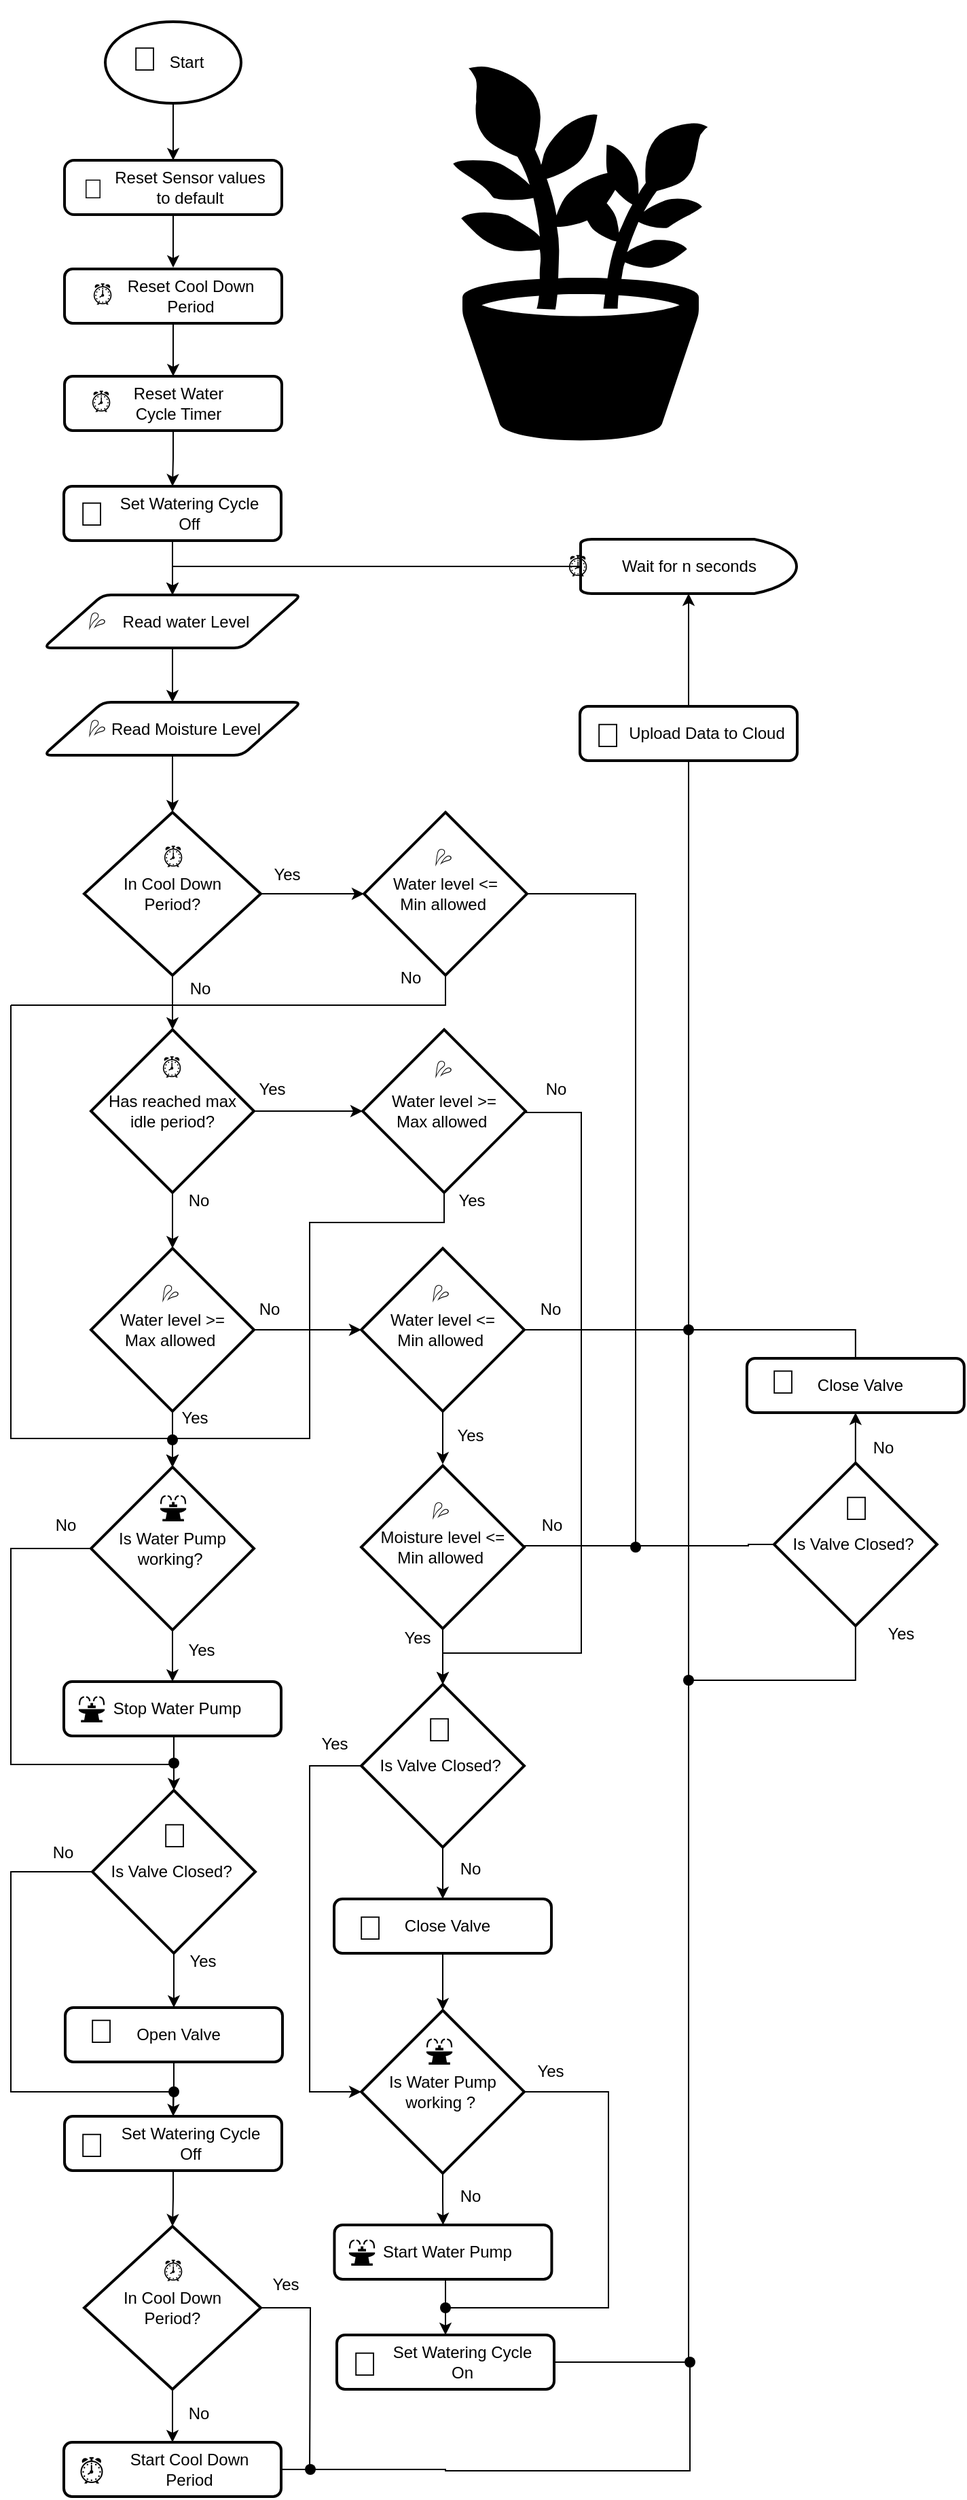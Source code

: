 <mxfile version="20.2.7" type="device"><diagram id="oOzClICtPOItyMu-ZOuh" name="Page-1"><mxGraphModel dx="869" dy="511" grid="1" gridSize="10" guides="1" tooltips="1" connect="1" arrows="1" fold="1" page="1" pageScale="1" pageWidth="850" pageHeight="1100" math="0" shadow="0"><root><mxCell id="0"/><mxCell id="1" parent="0"/><mxCell id="8i2iWLivg4uG6TmBMHrs-108" value="Reset Water &lt;br&gt;Cycle Timer" style="rounded=1;whiteSpace=wrap;html=1;absoluteArcSize=1;arcSize=12;strokeWidth=2;fontFamily=Helvetica;fontSize=12;fontColor=none;fillColor=default;spacingLeft=7;" vertex="1" parent="1"><mxGeometry x="79.5" y="277" width="160" height="40" as="geometry"/></mxCell><mxCell id="8i2iWLivg4uG6TmBMHrs-11" value="" style="edgeStyle=orthogonalEdgeStyle;rounded=0;orthogonalLoop=1;jettySize=auto;html=1;" edge="1" parent="1" source="8i2iWLivg4uG6TmBMHrs-9" target="8i2iWLivg4uG6TmBMHrs-10"><mxGeometry relative="1" as="geometry"/></mxCell><mxCell id="8i2iWLivg4uG6TmBMHrs-9" value="Start" style="strokeWidth=2;html=1;shape=mxgraph.flowchart.start_1;whiteSpace=wrap;spacingLeft=19;" vertex="1" parent="1"><mxGeometry x="109.5" y="16" width="100" height="60" as="geometry"/></mxCell><mxCell id="8i2iWLivg4uG6TmBMHrs-10" value="Reset Sensor values &lt;br&gt;to default" style="rounded=1;whiteSpace=wrap;html=1;absoluteArcSize=1;arcSize=14;strokeWidth=2;spacingLeft=24;" vertex="1" parent="1"><mxGeometry x="79.5" y="118" width="160" height="40" as="geometry"/></mxCell><mxCell id="8i2iWLivg4uG6TmBMHrs-16" value="&lt;font style=&quot;font-size: 20px;&quot;&gt;🧹&lt;/font&gt;" style="text;html=1;align=center;verticalAlign=middle;resizable=0;points=[];autosize=1;strokeColor=none;fillColor=none;fontSize=12;fontFamily=Helvetica;fontColor=default;" vertex="1" parent="1"><mxGeometry x="74.5" y="118" width="50" height="40" as="geometry"/></mxCell><mxCell id="8i2iWLivg4uG6TmBMHrs-19" value="" style="group" vertex="1" connectable="0" parent="1"><mxGeometry x="64" y="517" width="190" height="39" as="geometry"/></mxCell><mxCell id="8i2iWLivg4uG6TmBMHrs-13" value="Read Moisture Level" style="shape=parallelogram;html=1;strokeWidth=2;perimeter=parallelogramPerimeter;whiteSpace=wrap;rounded=1;arcSize=12;size=0.23;spacingLeft=20;" vertex="1" parent="8i2iWLivg4uG6TmBMHrs-19"><mxGeometry width="190" height="39" as="geometry"/></mxCell><mxCell id="8i2iWLivg4uG6TmBMHrs-17" value="&lt;span style=&quot;font-size: 20px;&quot;&gt;💦&lt;/span&gt;" style="text;html=1;align=center;verticalAlign=middle;resizable=0;points=[];autosize=1;strokeColor=none;fillColor=none;fontSize=20;fontFamily=Helvetica;fontColor=default;" vertex="1" parent="8i2iWLivg4uG6TmBMHrs-19"><mxGeometry x="14" y="-0.643" width="50" height="40" as="geometry"/></mxCell><mxCell id="8i2iWLivg4uG6TmBMHrs-20" value="" style="group" vertex="1" connectable="0" parent="1"><mxGeometry x="99" y="918" width="120" height="120" as="geometry"/></mxCell><mxCell id="8i2iWLivg4uG6TmBMHrs-12" value="Water level &amp;gt;= &lt;br&gt;Max allowed&amp;nbsp;" style="strokeWidth=2;html=1;shape=mxgraph.flowchart.decision;whiteSpace=wrap;" vertex="1" parent="8i2iWLivg4uG6TmBMHrs-20"><mxGeometry y="1" width="120.0" height="120" as="geometry"/></mxCell><mxCell id="8i2iWLivg4uG6TmBMHrs-18" value="&lt;span style=&quot;font-size: 20px;&quot;&gt;💦&lt;/span&gt;" style="text;html=1;align=center;verticalAlign=middle;resizable=0;points=[];autosize=1;strokeColor=none;fillColor=none;fontSize=20;fontFamily=Helvetica;fontColor=default;" vertex="1" parent="8i2iWLivg4uG6TmBMHrs-20"><mxGeometry x="32.778" y="14.231" width="50" height="40" as="geometry"/></mxCell><mxCell id="8i2iWLivg4uG6TmBMHrs-23" value="&lt;font style=&quot;font-size: 300px;&quot;&gt;🪴&lt;/font&gt;" style="text;html=1;align=center;verticalAlign=middle;resizable=0;points=[];autosize=1;strokeColor=none;fillColor=none;fontSize=100;fontFamily=Helvetica;fontColor=default;" vertex="1" parent="1"><mxGeometry x="239" width="440" height="370" as="geometry"/></mxCell><mxCell id="8i2iWLivg4uG6TmBMHrs-24" value="&lt;font style=&quot;font-size: 25px;&quot;&gt;🏡&lt;/font&gt;" style="text;html=1;align=center;verticalAlign=middle;resizable=0;points=[];autosize=1;strokeColor=none;fillColor=none;fontSize=20;fontFamily=Helvetica;fontColor=default;spacingLeft=0;" vertex="1" parent="1"><mxGeometry x="107.5" y="22" width="60" height="40" as="geometry"/></mxCell><mxCell id="8i2iWLivg4uG6TmBMHrs-25" value="" style="group;fontColor=none;noLabel=1;" vertex="1" connectable="0" parent="1"><mxGeometry x="100" y="1316" width="140" height="120" as="geometry"/></mxCell><mxCell id="8i2iWLivg4uG6TmBMHrs-26" value="Is Valve Closed?&amp;nbsp;" style="strokeWidth=2;html=1;shape=mxgraph.flowchart.decision;whiteSpace=wrap;" vertex="1" parent="8i2iWLivg4uG6TmBMHrs-25"><mxGeometry y="2" width="120.0" height="120" as="geometry"/></mxCell><mxCell id="8i2iWLivg4uG6TmBMHrs-27" value="&lt;font style=&quot;font-size: 25px;&quot;&gt;🚰&lt;/font&gt;" style="text;html=1;align=center;verticalAlign=middle;resizable=0;points=[];autosize=1;strokeColor=none;fillColor=none;fontSize=20;fontFamily=Helvetica;fontColor=default;" vertex="1" parent="8i2iWLivg4uG6TmBMHrs-25"><mxGeometry x="29.998" y="14.231" width="60" height="40" as="geometry"/></mxCell><mxCell id="8i2iWLivg4uG6TmBMHrs-51" value="&lt;font style=&quot;font-size: 12px;&quot;&gt;No&lt;br&gt;&lt;/font&gt;" style="text;html=1;align=center;verticalAlign=middle;resizable=0;points=[];autosize=1;strokeColor=none;fillColor=none;fontSize=12;fontFamily=Helvetica;fontColor=none;" vertex="1" parent="8i2iWLivg4uG6TmBMHrs-25"><mxGeometry x="-42" y="33" width="40" height="30" as="geometry"/></mxCell><mxCell id="8i2iWLivg4uG6TmBMHrs-29" value="" style="edgeStyle=orthogonalEdgeStyle;rounded=0;orthogonalLoop=1;jettySize=auto;html=1;fontFamily=Helvetica;fontSize=25;fontColor=none;entryX=0.5;entryY=0;entryDx=0;entryDy=0;entryPerimeter=0;" edge="1" parent="1" source="8i2iWLivg4uG6TmBMHrs-12" target="8i2iWLivg4uG6TmBMHrs-36"><mxGeometry relative="1" as="geometry"><mxPoint x="200" y="1079" as="targetPoint"/></mxGeometry></mxCell><mxCell id="8i2iWLivg4uG6TmBMHrs-33" value="" style="edgeStyle=orthogonalEdgeStyle;rounded=0;orthogonalLoop=1;jettySize=auto;html=1;fontFamily=Helvetica;fontSize=12;fontColor=none;entryX=0.5;entryY=0;entryDx=0;entryDy=0;" edge="1" parent="1" source="8i2iWLivg4uG6TmBMHrs-26" target="8i2iWLivg4uG6TmBMHrs-30"><mxGeometry relative="1" as="geometry"/></mxCell><mxCell id="8i2iWLivg4uG6TmBMHrs-34" value="" style="group" vertex="1" connectable="0" parent="1"><mxGeometry x="80" y="1478" width="160" height="45.001" as="geometry"/></mxCell><mxCell id="8i2iWLivg4uG6TmBMHrs-30" value="Open Valve" style="rounded=1;whiteSpace=wrap;html=1;absoluteArcSize=1;arcSize=12;strokeWidth=2;fontFamily=Helvetica;fontSize=12;fontColor=none;fillColor=default;spacingLeft=7;" vertex="1" parent="8i2iWLivg4uG6TmBMHrs-34"><mxGeometry width="160" height="40" as="geometry"/></mxCell><mxCell id="8i2iWLivg4uG6TmBMHrs-32" value="&lt;sup style=&quot;font-size: 25px;&quot;&gt;🚰&lt;/sup&gt;" style="text;html=1;align=center;verticalAlign=middle;resizable=0;points=[];autosize=1;strokeColor=none;fillColor=none;fontSize=20;fontFamily=Helvetica;fontColor=default;" vertex="1" parent="8i2iWLivg4uG6TmBMHrs-34"><mxGeometry x="-4.222" y="-4.999" width="60" height="50" as="geometry"/></mxCell><mxCell id="8i2iWLivg4uG6TmBMHrs-35" value="" style="group;fontColor=none;noLabel=1;" vertex="1" connectable="0" parent="1"><mxGeometry x="99" y="1078" width="120" height="120" as="geometry"/></mxCell><mxCell id="8i2iWLivg4uG6TmBMHrs-36" value="Is Water Pump working?&amp;nbsp;" style="strokeWidth=2;html=1;shape=mxgraph.flowchart.decision;whiteSpace=wrap;" vertex="1" parent="8i2iWLivg4uG6TmBMHrs-35"><mxGeometry y="2" width="120.0" height="120" as="geometry"/></mxCell><mxCell id="8i2iWLivg4uG6TmBMHrs-37" value="⛲" style="text;html=1;align=center;verticalAlign=middle;resizable=0;points=[];autosize=1;strokeColor=none;fillColor=none;fontSize=25;fontFamily=Helvetica;fontColor=default;" vertex="1" parent="8i2iWLivg4uG6TmBMHrs-35"><mxGeometry x="29.778" y="12.231" width="60" height="40" as="geometry"/></mxCell><mxCell id="8i2iWLivg4uG6TmBMHrs-38" value="" style="edgeStyle=orthogonalEdgeStyle;rounded=0;orthogonalLoop=1;jettySize=auto;html=1;fontFamily=Helvetica;fontSize=25;fontColor=none;exitX=0.5;exitY=1;exitDx=0;exitDy=0;entryX=0.5;entryY=0;entryDx=0;entryDy=0;entryPerimeter=0;" edge="1" parent="1" target="8i2iWLivg4uG6TmBMHrs-26" source="8i2iWLivg4uG6TmBMHrs-41"><mxGeometry relative="1" as="geometry"><mxPoint x="118.0" y="1305.0" as="sourcePoint"/><mxPoint x="118" y="1336" as="targetPoint"/><Array as="points"><mxPoint x="160" y="1278"/></Array></mxGeometry></mxCell><mxCell id="8i2iWLivg4uG6TmBMHrs-39" value="" style="edgeStyle=orthogonalEdgeStyle;rounded=0;orthogonalLoop=1;jettySize=auto;html=1;fontFamily=Helvetica;fontSize=12;fontColor=none;entryX=0.5;entryY=0;entryDx=0;entryDy=0;" edge="1" parent="1" source="8i2iWLivg4uG6TmBMHrs-36" target="8i2iWLivg4uG6TmBMHrs-41"><mxGeometry relative="1" as="geometry"/></mxCell><mxCell id="8i2iWLivg4uG6TmBMHrs-40" value="" style="group" vertex="1" connectable="0" parent="1"><mxGeometry x="79" y="1238" width="160" height="40.001" as="geometry"/></mxCell><mxCell id="8i2iWLivg4uG6TmBMHrs-41" value="Stop Water Pump" style="rounded=1;whiteSpace=wrap;html=1;absoluteArcSize=1;arcSize=12;strokeWidth=2;fontFamily=Helvetica;fontSize=12;fontColor=none;fillColor=default;spacingLeft=7;" vertex="1" parent="8i2iWLivg4uG6TmBMHrs-40"><mxGeometry width="160" height="40" as="geometry"/></mxCell><mxCell id="8i2iWLivg4uG6TmBMHrs-42" value="&lt;font style=&quot;font-size: 25px;&quot;&gt;⛲&lt;/font&gt;" style="text;html=1;align=center;verticalAlign=middle;resizable=0;points=[];autosize=1;strokeColor=none;fillColor=none;fontSize=20;fontFamily=Helvetica;fontColor=default;" vertex="1" parent="8i2iWLivg4uG6TmBMHrs-40"><mxGeometry x="-10.222" y="0.001" width="60" height="40" as="geometry"/></mxCell><mxCell id="8i2iWLivg4uG6TmBMHrs-45" value="&lt;font style=&quot;font-size: 12px;&quot;&gt;Yes&lt;/font&gt;" style="text;html=1;align=center;verticalAlign=middle;resizable=0;points=[];autosize=1;strokeColor=none;fillColor=none;fontSize=12;fontFamily=Helvetica;fontColor=none;" vertex="1" parent="1"><mxGeometry x="155" y="1029" width="40" height="30" as="geometry"/></mxCell><mxCell id="8i2iWLivg4uG6TmBMHrs-47" value="" style="edgeStyle=orthogonalEdgeStyle;rounded=0;orthogonalLoop=1;jettySize=auto;html=1;fontFamily=Helvetica;fontSize=12;fontColor=none;entryX=0;entryY=0.5;entryDx=0;entryDy=0;entryPerimeter=0;exitX=1;exitY=0.5;exitDx=0;exitDy=0;exitPerimeter=0;" edge="1" parent="1" source="8i2iWLivg4uG6TmBMHrs-12" target="8i2iWLivg4uG6TmBMHrs-54"><mxGeometry relative="1" as="geometry"><mxPoint x="230" y="999" as="sourcePoint"/><mxPoint x="290" y="1049" as="targetPoint"/><Array as="points"><mxPoint x="250" y="979"/><mxPoint x="250" y="979"/></Array></mxGeometry></mxCell><mxCell id="8i2iWLivg4uG6TmBMHrs-50" value="&lt;font style=&quot;font-size: 12px;&quot;&gt;Yes&lt;/font&gt;" style="text;html=1;align=center;verticalAlign=middle;resizable=0;points=[];autosize=1;strokeColor=none;fillColor=none;fontSize=12;fontFamily=Helvetica;fontColor=none;" vertex="1" parent="1"><mxGeometry x="161" y="1429" width="40" height="30" as="geometry"/></mxCell><mxCell id="8i2iWLivg4uG6TmBMHrs-52" value="&lt;font style=&quot;font-size: 12px;&quot;&gt;Yes&lt;/font&gt;" style="text;html=1;align=center;verticalAlign=middle;resizable=0;points=[];autosize=1;strokeColor=none;fillColor=none;fontSize=12;fontFamily=Helvetica;fontColor=none;" vertex="1" parent="1"><mxGeometry x="160" y="1200" width="40" height="30" as="geometry"/></mxCell><mxCell id="8i2iWLivg4uG6TmBMHrs-53" value="" style="group" vertex="1" connectable="0" parent="1"><mxGeometry x="298" y="918" width="120" height="120" as="geometry"/></mxCell><mxCell id="8i2iWLivg4uG6TmBMHrs-54" value="Water level &amp;lt;= &lt;br&gt;Min allowed&amp;nbsp;" style="strokeWidth=2;html=1;shape=mxgraph.flowchart.decision;whiteSpace=wrap;" vertex="1" parent="8i2iWLivg4uG6TmBMHrs-53"><mxGeometry y="1" width="120.0" height="120" as="geometry"/></mxCell><mxCell id="8i2iWLivg4uG6TmBMHrs-55" value="&lt;span style=&quot;font-size: 20px;&quot;&gt;💦&lt;/span&gt;" style="text;html=1;align=center;verticalAlign=middle;resizable=0;points=[];autosize=1;strokeColor=none;fillColor=none;fontSize=20;fontFamily=Helvetica;fontColor=default;" vertex="1" parent="8i2iWLivg4uG6TmBMHrs-53"><mxGeometry x="32.778" y="14.231" width="50" height="40" as="geometry"/></mxCell><mxCell id="8i2iWLivg4uG6TmBMHrs-56" value="" style="group" vertex="1" connectable="0" parent="1"><mxGeometry x="298" y="1078" width="120" height="120" as="geometry"/></mxCell><mxCell id="8i2iWLivg4uG6TmBMHrs-57" value="Moisture level &amp;lt;= &lt;br&gt;Min allowed&amp;nbsp;" style="strokeWidth=2;html=1;shape=mxgraph.flowchart.decision;whiteSpace=wrap;" vertex="1" parent="8i2iWLivg4uG6TmBMHrs-56"><mxGeometry y="1" width="120.0" height="120" as="geometry"/></mxCell><mxCell id="8i2iWLivg4uG6TmBMHrs-58" value="&lt;span style=&quot;font-size: 20px;&quot;&gt;💦&lt;/span&gt;" style="text;html=1;align=center;verticalAlign=middle;resizable=0;points=[];autosize=1;strokeColor=none;fillColor=none;fontSize=20;fontFamily=Helvetica;fontColor=default;" vertex="1" parent="8i2iWLivg4uG6TmBMHrs-56"><mxGeometry x="32.778" y="14.231" width="50" height="40" as="geometry"/></mxCell><mxCell id="8i2iWLivg4uG6TmBMHrs-59" value="" style="edgeStyle=orthogonalEdgeStyle;rounded=0;orthogonalLoop=1;jettySize=auto;html=1;fontFamily=Helvetica;fontSize=12;fontColor=none;" edge="1" parent="1" source="8i2iWLivg4uG6TmBMHrs-54"><mxGeometry relative="1" as="geometry"><mxPoint x="358" y="1078" as="targetPoint"/></mxGeometry></mxCell><mxCell id="8i2iWLivg4uG6TmBMHrs-60" value="" style="group;fontColor=none;noLabel=1;" vertex="1" connectable="0" parent="1"><mxGeometry x="298" y="1238" width="120" height="120" as="geometry"/></mxCell><mxCell id="8i2iWLivg4uG6TmBMHrs-61" value="Is Valve Closed?&amp;nbsp;" style="strokeWidth=2;html=1;shape=mxgraph.flowchart.decision;whiteSpace=wrap;" vertex="1" parent="8i2iWLivg4uG6TmBMHrs-60"><mxGeometry y="2" width="120.0" height="120" as="geometry"/></mxCell><mxCell id="8i2iWLivg4uG6TmBMHrs-62" value="🚰" style="text;html=1;align=center;verticalAlign=middle;resizable=0;points=[];autosize=1;strokeColor=none;fillColor=none;fontSize=25;fontFamily=Helvetica;fontColor=default;" vertex="1" parent="8i2iWLivg4uG6TmBMHrs-60"><mxGeometry x="26.778" y="14.231" width="60" height="40" as="geometry"/></mxCell><mxCell id="8i2iWLivg4uG6TmBMHrs-63" value="" style="edgeStyle=orthogonalEdgeStyle;rounded=0;orthogonalLoop=1;jettySize=auto;html=1;fontFamily=Helvetica;fontSize=12;fontColor=none;entryX=0.5;entryY=0;entryDx=0;entryDy=0;" edge="1" parent="1" source="8i2iWLivg4uG6TmBMHrs-61" target="8i2iWLivg4uG6TmBMHrs-65"><mxGeometry relative="1" as="geometry"/></mxCell><mxCell id="8i2iWLivg4uG6TmBMHrs-64" value="" style="group" vertex="1" connectable="0" parent="1"><mxGeometry x="278" y="1398" width="160" height="40.001" as="geometry"/></mxCell><mxCell id="8i2iWLivg4uG6TmBMHrs-65" value="Close Valve" style="rounded=1;whiteSpace=wrap;html=1;absoluteArcSize=1;arcSize=12;strokeWidth=2;fontFamily=Helvetica;fontSize=12;fontColor=none;fillColor=default;spacingLeft=7;" vertex="1" parent="8i2iWLivg4uG6TmBMHrs-64"><mxGeometry width="160" height="40" as="geometry"/></mxCell><mxCell id="8i2iWLivg4uG6TmBMHrs-66" value="&lt;font style=&quot;font-size: 25px;&quot;&gt;🚰&lt;/font&gt;" style="text;html=1;align=center;verticalAlign=middle;resizable=0;points=[];autosize=1;strokeColor=none;fillColor=none;fontSize=20;fontFamily=Helvetica;fontColor=default;" vertex="1" parent="8i2iWLivg4uG6TmBMHrs-64"><mxGeometry x="-4.222" y="0.001" width="60" height="40" as="geometry"/></mxCell><mxCell id="8i2iWLivg4uG6TmBMHrs-67" value="" style="group;fontColor=none;noLabel=1;" vertex="1" connectable="0" parent="1"><mxGeometry x="298" y="1478" width="120" height="120" as="geometry"/></mxCell><mxCell id="8i2iWLivg4uG6TmBMHrs-68" value="Is Water Pump working ?&amp;nbsp;" style="strokeWidth=2;html=1;shape=mxgraph.flowchart.decision;whiteSpace=wrap;" vertex="1" parent="8i2iWLivg4uG6TmBMHrs-67"><mxGeometry y="2" width="120.0" height="120" as="geometry"/></mxCell><mxCell id="8i2iWLivg4uG6TmBMHrs-69" value="⛲" style="text;html=1;align=center;verticalAlign=middle;resizable=0;points=[];autosize=1;strokeColor=none;fillColor=none;fontSize=25;fontFamily=Helvetica;fontColor=default;" vertex="1" parent="8i2iWLivg4uG6TmBMHrs-67"><mxGeometry x="26.778" y="12.231" width="60" height="40" as="geometry"/></mxCell><mxCell id="8i2iWLivg4uG6TmBMHrs-70" value="" style="edgeStyle=orthogonalEdgeStyle;rounded=0;orthogonalLoop=1;jettySize=auto;html=1;fontFamily=Helvetica;fontSize=25;fontColor=none;entryX=0.5;entryY=0;entryDx=0;entryDy=0;entryPerimeter=0;exitX=0.5;exitY=1;exitDx=0;exitDy=0;" edge="1" parent="1" source="8i2iWLivg4uG6TmBMHrs-65" target="8i2iWLivg4uG6TmBMHrs-68"><mxGeometry relative="1" as="geometry"><mxPoint x="388" y="1535" as="sourcePoint"/><mxPoint x="398" y="1554" as="targetPoint"/></mxGeometry></mxCell><mxCell id="8i2iWLivg4uG6TmBMHrs-71" value="" style="edgeStyle=orthogonalEdgeStyle;rounded=0;orthogonalLoop=1;jettySize=auto;html=1;fontFamily=Helvetica;fontSize=12;fontColor=none;entryX=0.5;entryY=0;entryDx=0;entryDy=0;" edge="1" parent="1" source="8i2iWLivg4uG6TmBMHrs-68" target="8i2iWLivg4uG6TmBMHrs-73"><mxGeometry relative="1" as="geometry"/></mxCell><mxCell id="8i2iWLivg4uG6TmBMHrs-72" value="" style="group" vertex="1" connectable="0" parent="1"><mxGeometry x="278.22" y="1638" width="160" height="40.001" as="geometry"/></mxCell><mxCell id="8i2iWLivg4uG6TmBMHrs-73" value="Start Water Pump" style="rounded=1;whiteSpace=wrap;html=1;absoluteArcSize=1;arcSize=12;strokeWidth=2;fontFamily=Helvetica;fontSize=12;fontColor=none;fillColor=default;spacingLeft=7;" vertex="1" parent="8i2iWLivg4uG6TmBMHrs-72"><mxGeometry width="160" height="40" as="geometry"/></mxCell><mxCell id="8i2iWLivg4uG6TmBMHrs-74" value="&lt;font style=&quot;font-size: 25px;&quot;&gt;⛲&lt;/font&gt;" style="text;html=1;align=center;verticalAlign=middle;resizable=0;points=[];autosize=1;strokeColor=none;fillColor=none;fontSize=20;fontFamily=Helvetica;fontColor=default;" vertex="1" parent="8i2iWLivg4uG6TmBMHrs-72"><mxGeometry x="-10.222" y="0.001" width="60" height="40" as="geometry"/></mxCell><mxCell id="8i2iWLivg4uG6TmBMHrs-75" value="&lt;font style=&quot;font-size: 12px;&quot;&gt;Yes&lt;/font&gt;" style="text;html=1;align=center;verticalAlign=middle;resizable=0;points=[];autosize=1;strokeColor=none;fillColor=none;fontSize=12;fontFamily=Helvetica;fontColor=none;" vertex="1" parent="1"><mxGeometry x="319" y="1191" width="40" height="30" as="geometry"/></mxCell><mxCell id="8i2iWLivg4uG6TmBMHrs-76" value="" style="edgeStyle=orthogonalEdgeStyle;rounded=0;orthogonalLoop=1;jettySize=auto;html=1;fontFamily=Helvetica;fontSize=12;fontColor=none;entryX=0;entryY=0.5;entryDx=0;entryDy=0;entryPerimeter=0;" edge="1" parent="1" source="8i2iWLivg4uG6TmBMHrs-61" target="8i2iWLivg4uG6TmBMHrs-68"><mxGeometry relative="1" as="geometry"><mxPoint x="478" y="1588" as="targetPoint"/><Array as="points"><mxPoint x="260" y="1300"/><mxPoint x="260" y="1540"/></Array></mxGeometry></mxCell><mxCell id="8i2iWLivg4uG6TmBMHrs-77" value="&lt;font style=&quot;font-size: 12px;&quot;&gt;No&lt;/font&gt;" style="text;html=1;align=center;verticalAlign=middle;resizable=0;points=[];autosize=1;strokeColor=none;fillColor=none;fontSize=12;fontFamily=Helvetica;fontColor=none;" vertex="1" parent="1"><mxGeometry x="60" y="1108" width="40" height="30" as="geometry"/></mxCell><mxCell id="8i2iWLivg4uG6TmBMHrs-78" value="&lt;font style=&quot;font-size: 12px;&quot;&gt;No&lt;br&gt;&lt;/font&gt;" style="text;html=1;align=center;verticalAlign=middle;resizable=0;points=[];autosize=1;strokeColor=none;fillColor=none;fontSize=12;fontFamily=Helvetica;fontColor=none;" vertex="1" parent="1"><mxGeometry x="358" y="1361" width="40" height="30" as="geometry"/></mxCell><mxCell id="8i2iWLivg4uG6TmBMHrs-79" value="&lt;font style=&quot;font-size: 12px;&quot;&gt;No&lt;/font&gt;" style="text;html=1;align=center;verticalAlign=middle;resizable=0;points=[];autosize=1;strokeColor=none;fillColor=none;fontSize=12;fontFamily=Helvetica;fontColor=none;" vertex="1" parent="1"><mxGeometry x="358" y="1602" width="40" height="30" as="geometry"/></mxCell><mxCell id="8i2iWLivg4uG6TmBMHrs-80" value="" style="edgeStyle=orthogonalEdgeStyle;rounded=0;orthogonalLoop=1;jettySize=auto;html=1;fontFamily=Helvetica;fontSize=12;fontColor=none;entryX=0.5;entryY=0;entryDx=0;entryDy=0;entryPerimeter=0;" edge="1" parent="1" source="8i2iWLivg4uG6TmBMHrs-57" target="8i2iWLivg4uG6TmBMHrs-61"><mxGeometry relative="1" as="geometry"/></mxCell><mxCell id="8i2iWLivg4uG6TmBMHrs-81" value="&lt;font style=&quot;font-size: 12px;&quot;&gt;Yes&lt;/font&gt;" style="text;html=1;align=center;verticalAlign=middle;resizable=0;points=[];autosize=1;strokeColor=none;fillColor=none;fontSize=12;fontFamily=Helvetica;fontColor=none;" vertex="1" parent="1"><mxGeometry x="358" y="1042" width="40" height="30" as="geometry"/></mxCell><mxCell id="8i2iWLivg4uG6TmBMHrs-92" value="&lt;font style=&quot;font-size: 12px;&quot;&gt;No&lt;br&gt;&lt;/font&gt;" style="text;html=1;align=center;verticalAlign=middle;resizable=0;points=[];autosize=1;strokeColor=none;fillColor=none;fontSize=12;fontFamily=Helvetica;fontColor=none;" vertex="1" parent="1"><mxGeometry x="209.5" y="949" width="40" height="30" as="geometry"/></mxCell><mxCell id="8i2iWLivg4uG6TmBMHrs-94" value="" style="edgeStyle=orthogonalEdgeStyle;rounded=0;orthogonalLoop=1;jettySize=auto;html=1;fontFamily=Helvetica;fontSize=12;fontColor=none;entryX=0;entryY=0.5;entryDx=0;entryDy=0;entryPerimeter=0;endArrow=none;endFill=0;" edge="1" parent="1" source="8i2iWLivg4uG6TmBMHrs-57" target="8i2iWLivg4uG6TmBMHrs-237"><mxGeometry relative="1" as="geometry"><mxPoint x="580" y="1201.429" as="targetPoint"/><Array as="points"><mxPoint x="583" y="1138"/></Array></mxGeometry></mxCell><mxCell id="8i2iWLivg4uG6TmBMHrs-95" value="&lt;font style=&quot;font-size: 12px;&quot;&gt;No&lt;br&gt;&lt;/font&gt;" style="text;html=1;align=center;verticalAlign=middle;resizable=0;points=[];autosize=1;strokeColor=none;fillColor=none;fontSize=12;fontFamily=Helvetica;fontColor=none;" vertex="1" parent="1"><mxGeometry x="418" y="1108" width="40" height="30" as="geometry"/></mxCell><mxCell id="8i2iWLivg4uG6TmBMHrs-97" value="" style="edgeStyle=orthogonalEdgeStyle;rounded=0;orthogonalLoop=1;jettySize=auto;html=1;fontFamily=Helvetica;fontSize=12;fontColor=none;exitX=1;exitY=0.5;exitDx=0;exitDy=0;exitPerimeter=0;endArrow=none;endFill=0;" edge="1" parent="1" source="8i2iWLivg4uG6TmBMHrs-54" target="8i2iWLivg4uG6TmBMHrs-175"><mxGeometry relative="1" as="geometry"><mxPoint x="358" y="799" as="sourcePoint"/><mxPoint x="158" y="537" as="targetPoint"/><Array as="points"/></mxGeometry></mxCell><mxCell id="8i2iWLivg4uG6TmBMHrs-98" value="&lt;font style=&quot;font-size: 12px;&quot;&gt;No&lt;br&gt;&lt;/font&gt;" style="text;html=1;align=center;verticalAlign=middle;resizable=0;points=[];autosize=1;strokeColor=none;fillColor=none;fontSize=12;fontFamily=Helvetica;fontColor=none;" vertex="1" parent="1"><mxGeometry x="417" y="949" width="40" height="30" as="geometry"/></mxCell><mxCell id="8i2iWLivg4uG6TmBMHrs-101" value="" style="edgeStyle=orthogonalEdgeStyle;rounded=0;orthogonalLoop=1;jettySize=auto;html=1;fontFamily=Helvetica;fontSize=12;fontColor=none;entryX=0.5;entryY=0;entryDx=0;entryDy=0;" edge="1" parent="1" source="8i2iWLivg4uG6TmBMHrs-73" target="8i2iWLivg4uG6TmBMHrs-193"><mxGeometry relative="1" as="geometry"><mxPoint x="-32" y="1718" as="targetPoint"/><Array as="points"><mxPoint x="360" y="1699"/><mxPoint x="360" y="1699"/></Array></mxGeometry></mxCell><mxCell id="8i2iWLivg4uG6TmBMHrs-102" value="" style="group" vertex="1" connectable="0" parent="1"><mxGeometry x="64" y="438" width="190" height="39" as="geometry"/></mxCell><mxCell id="8i2iWLivg4uG6TmBMHrs-103" value="Read water Level" style="shape=parallelogram;html=1;strokeWidth=2;perimeter=parallelogramPerimeter;whiteSpace=wrap;rounded=1;arcSize=12;size=0.23;spacingLeft=20;" vertex="1" parent="8i2iWLivg4uG6TmBMHrs-102"><mxGeometry width="190" height="39" as="geometry"/></mxCell><mxCell id="8i2iWLivg4uG6TmBMHrs-104" value="&lt;span style=&quot;font-size: 20px;&quot;&gt;💦&lt;/span&gt;" style="text;html=1;align=center;verticalAlign=middle;resizable=0;points=[];autosize=1;strokeColor=none;fillColor=none;fontSize=20;fontFamily=Helvetica;fontColor=default;" vertex="1" parent="8i2iWLivg4uG6TmBMHrs-102"><mxGeometry x="14" y="-0.643" width="50" height="40" as="geometry"/></mxCell><mxCell id="8i2iWLivg4uG6TmBMHrs-105" value="&lt;font style=&quot;font-size: 12px;&quot;&gt;Yes&lt;/font&gt;" style="text;html=1;align=center;verticalAlign=middle;resizable=0;points=[];autosize=1;strokeColor=none;fillColor=none;fontSize=12;fontFamily=Helvetica;fontColor=none;" vertex="1" parent="1"><mxGeometry x="417" y="1510" width="40" height="30" as="geometry"/></mxCell><mxCell id="8i2iWLivg4uG6TmBMHrs-106" value="" style="edgeStyle=orthogonalEdgeStyle;rounded=0;orthogonalLoop=1;jettySize=auto;html=1;fontFamily=Helvetica;fontSize=12;fontColor=none;entryX=0.5;entryY=1;entryDx=0;entryDy=0;entryPerimeter=0;startArrow=none;" edge="1" parent="1" source="8i2iWLivg4uG6TmBMHrs-175" target="8i2iWLivg4uG6TmBMHrs-144"><mxGeometry relative="1" as="geometry"><mxPoint x="177" y="739" as="targetPoint"/><Array as="points"/></mxGeometry></mxCell><mxCell id="8i2iWLivg4uG6TmBMHrs-107" value="" style="group" vertex="1" connectable="0" parent="1"><mxGeometry x="80.5" y="276" width="160" height="39.001" as="geometry"/></mxCell><mxCell id="8i2iWLivg4uG6TmBMHrs-110" value="" style="group" vertex="1" connectable="0" parent="8i2iWLivg4uG6TmBMHrs-107"><mxGeometry y="-2" width="160" height="41.001" as="geometry"/></mxCell><mxCell id="8i2iWLivg4uG6TmBMHrs-109" value="⏰" style="text;html=1;align=center;verticalAlign=middle;resizable=0;points=[];autosize=1;strokeColor=none;fillColor=none;fontSize=20;fontFamily=Helvetica;fontColor=default;" vertex="1" parent="8i2iWLivg4uG6TmBMHrs-110"><mxGeometry x="0.778" y="1.001" width="50" height="40" as="geometry"/></mxCell><mxCell id="8i2iWLivg4uG6TmBMHrs-116" value="Reset Cool Down &lt;br&gt;Period" style="rounded=1;whiteSpace=wrap;html=1;absoluteArcSize=1;arcSize=12;strokeWidth=2;fontFamily=Helvetica;fontSize=12;fontColor=none;fillColor=default;spacingLeft=25;" vertex="1" parent="1"><mxGeometry x="79.5" y="198" width="160" height="40" as="geometry"/></mxCell><mxCell id="8i2iWLivg4uG6TmBMHrs-117" value="" style="group" vertex="1" connectable="0" parent="1"><mxGeometry x="81.5" y="197" width="160" height="39.001" as="geometry"/></mxCell><mxCell id="8i2iWLivg4uG6TmBMHrs-118" value="" style="group" vertex="1" connectable="0" parent="8i2iWLivg4uG6TmBMHrs-117"><mxGeometry y="-2" width="160" height="41.001" as="geometry"/></mxCell><mxCell id="8i2iWLivg4uG6TmBMHrs-119" value="⏰" style="text;html=1;align=center;verticalAlign=middle;resizable=0;points=[];autosize=1;strokeColor=none;fillColor=none;fontSize=20;fontFamily=Helvetica;fontColor=default;" vertex="1" parent="8i2iWLivg4uG6TmBMHrs-118"><mxGeometry x="0.778" y="1.001" width="50" height="40" as="geometry"/></mxCell><mxCell id="8i2iWLivg4uG6TmBMHrs-120" value="" style="edgeStyle=orthogonalEdgeStyle;rounded=0;orthogonalLoop=1;jettySize=auto;html=1;exitX=0.5;exitY=1;exitDx=0;exitDy=0;" edge="1" parent="1" source="8i2iWLivg4uG6TmBMHrs-10"><mxGeometry relative="1" as="geometry"><mxPoint x="169.5" y="86" as="sourcePoint"/><mxPoint x="159.5" y="197" as="targetPoint"/></mxGeometry></mxCell><mxCell id="8i2iWLivg4uG6TmBMHrs-122" value="" style="edgeStyle=orthogonalEdgeStyle;rounded=0;orthogonalLoop=1;jettySize=auto;html=1;fontFamily=Helvetica;fontSize=20;fontColor=default;entryX=0.5;entryY=0;entryDx=0;entryDy=0;exitX=0.5;exitY=1;exitDx=0;exitDy=0;" edge="1" parent="1" source="8i2iWLivg4uG6TmBMHrs-103" target="8i2iWLivg4uG6TmBMHrs-13"><mxGeometry relative="1" as="geometry"><mxPoint x="158" y="487" as="sourcePoint"/><mxPoint x="169" y="458" as="targetPoint"/></mxGeometry></mxCell><mxCell id="8i2iWLivg4uG6TmBMHrs-124" value="" style="group" vertex="1" connectable="0" parent="1"><mxGeometry x="99" y="757" width="120" height="120" as="geometry"/></mxCell><mxCell id="8i2iWLivg4uG6TmBMHrs-125" value="Has reached max &lt;br&gt;idle period?" style="strokeWidth=2;html=1;shape=mxgraph.flowchart.decision;whiteSpace=wrap;" vertex="1" parent="8i2iWLivg4uG6TmBMHrs-124"><mxGeometry y="1" width="120.0" height="120" as="geometry"/></mxCell><mxCell id="8i2iWLivg4uG6TmBMHrs-127" value="⏰" style="text;html=1;align=center;verticalAlign=middle;resizable=0;points=[];autosize=1;strokeColor=none;fillColor=none;fontSize=20;fontFamily=Helvetica;fontColor=default;" vertex="1" parent="8i2iWLivg4uG6TmBMHrs-124"><mxGeometry x="33.778" y="8.001" width="50" height="40" as="geometry"/></mxCell><mxCell id="8i2iWLivg4uG6TmBMHrs-128" value="&lt;font style=&quot;font-size: 12px;&quot;&gt;No&lt;br&gt;&lt;/font&gt;" style="text;html=1;align=center;verticalAlign=middle;resizable=0;points=[];autosize=1;strokeColor=none;fillColor=none;fontSize=12;fontFamily=Helvetica;fontColor=none;" vertex="1" parent="1"><mxGeometry x="159" y="713" width="40" height="30" as="geometry"/></mxCell><mxCell id="8i2iWLivg4uG6TmBMHrs-133" value="" style="group" vertex="1" connectable="0" parent="1"><mxGeometry x="94" y="597" width="130" height="120" as="geometry"/></mxCell><mxCell id="8i2iWLivg4uG6TmBMHrs-134" value="In Cool Down &lt;br&gt;Period?" style="strokeWidth=2;html=1;shape=mxgraph.flowchart.decision;whiteSpace=wrap;" vertex="1" parent="8i2iWLivg4uG6TmBMHrs-133"><mxGeometry y="1" width="130.0" height="120" as="geometry"/></mxCell><mxCell id="8i2iWLivg4uG6TmBMHrs-135" value="⏰" style="text;html=1;align=center;verticalAlign=middle;resizable=0;points=[];autosize=1;strokeColor=none;fillColor=none;fontSize=20;fontFamily=Helvetica;fontColor=default;" vertex="1" parent="8i2iWLivg4uG6TmBMHrs-133"><mxGeometry x="39.503" y="13.001" width="50" height="40" as="geometry"/></mxCell><mxCell id="8i2iWLivg4uG6TmBMHrs-137" value="" style="edgeStyle=orthogonalEdgeStyle;rounded=0;orthogonalLoop=1;jettySize=auto;html=1;fontFamily=Helvetica;fontSize=87;fontColor=none;startArrow=none;entryX=0.5;entryY=0;entryDx=0;entryDy=0;entryPerimeter=0;" edge="1" parent="1" target="8i2iWLivg4uG6TmBMHrs-36"><mxGeometry relative="1" as="geometry"><mxPoint x="40" y="740" as="sourcePoint"/><mxPoint x="190" y="1079" as="targetPoint"/><Array as="points"><mxPoint x="40" y="1059"/><mxPoint x="159" y="1059"/></Array></mxGeometry></mxCell><mxCell id="8i2iWLivg4uG6TmBMHrs-138" value="&lt;font style=&quot;font-size: 12px;&quot;&gt;Yes&lt;/font&gt;" style="text;html=1;align=center;verticalAlign=middle;resizable=0;points=[];autosize=1;strokeColor=none;fillColor=none;fontSize=12;fontFamily=Helvetica;fontColor=none;" vertex="1" parent="1"><mxGeometry x="258" y="1269" width="40" height="30" as="geometry"/></mxCell><mxCell id="8i2iWLivg4uG6TmBMHrs-170" value="" style="edgeStyle=orthogonalEdgeStyle;rounded=0;orthogonalLoop=1;jettySize=auto;html=1;fontFamily=Helvetica;fontSize=12;fontColor=none;startArrow=classic;startFill=1;endArrow=none;endFill=0;exitX=0.5;exitY=0;exitDx=0;exitDy=0;entryX=0;entryY=0.5;entryDx=0;entryDy=0;entryPerimeter=0;" edge="1" parent="1" source="8i2iWLivg4uG6TmBMHrs-103" target="8i2iWLivg4uG6TmBMHrs-144"><mxGeometry relative="1" as="geometry"><mxPoint x="321" y="417" as="targetPoint"/></mxGeometry></mxCell><mxCell id="8i2iWLivg4uG6TmBMHrs-144" value="Wait for n seconds" style="strokeWidth=2;html=1;shape=mxgraph.flowchart.delay;whiteSpace=wrap;rounded=1;fontFamily=Helvetica;fontSize=12;fontColor=none;fillColor=default;" vertex="1" parent="1"><mxGeometry x="459.5" y="397" width="159" height="40" as="geometry"/></mxCell><mxCell id="8i2iWLivg4uG6TmBMHrs-152" value="" style="edgeStyle=orthogonalEdgeStyle;rounded=0;orthogonalLoop=1;jettySize=auto;html=1;entryX=0.5;entryY=0;entryDx=0;entryDy=0;exitX=0.5;exitY=1;exitDx=0;exitDy=0;" edge="1" parent="1" source="8i2iWLivg4uG6TmBMHrs-208" target="8i2iWLivg4uG6TmBMHrs-103"><mxGeometry relative="1" as="geometry"><mxPoint x="159" y="398" as="sourcePoint"/><mxPoint x="168.5" y="368" as="targetPoint"/></mxGeometry></mxCell><mxCell id="8i2iWLivg4uG6TmBMHrs-153" value="" style="edgeStyle=orthogonalEdgeStyle;rounded=0;orthogonalLoop=1;jettySize=auto;html=1;fontFamily=Helvetica;fontSize=20;fontColor=default;entryX=0.5;entryY=0;entryDx=0;entryDy=0;exitX=0.5;exitY=1;exitDx=0;exitDy=0;entryPerimeter=0;" edge="1" parent="1" source="8i2iWLivg4uG6TmBMHrs-13" target="8i2iWLivg4uG6TmBMHrs-134"><mxGeometry relative="1" as="geometry"><mxPoint x="270" y="527" as="sourcePoint"/><mxPoint x="168" y="527" as="targetPoint"/></mxGeometry></mxCell><mxCell id="8i2iWLivg4uG6TmBMHrs-156" value="Water level &amp;gt;= &lt;br&gt;Max allowed&amp;nbsp;" style="strokeWidth=2;html=1;shape=mxgraph.flowchart.decision;whiteSpace=wrap;" vertex="1" parent="1"><mxGeometry x="299" y="758" width="120.0" height="120" as="geometry"/></mxCell><mxCell id="8i2iWLivg4uG6TmBMHrs-157" value="" style="edgeStyle=orthogonalEdgeStyle;rounded=0;orthogonalLoop=1;jettySize=auto;html=1;fontFamily=Helvetica;fontSize=87;fontColor=none;entryX=0;entryY=0.5;entryDx=0;entryDy=0;entryPerimeter=0;exitX=1;exitY=0.5;exitDx=0;exitDy=0;exitPerimeter=0;" edge="1" parent="1" source="8i2iWLivg4uG6TmBMHrs-125" target="8i2iWLivg4uG6TmBMHrs-156"><mxGeometry relative="1" as="geometry"><mxPoint x="233" y="668" as="sourcePoint"/><mxPoint x="510" y="668" as="targetPoint"/></mxGeometry></mxCell><mxCell id="8i2iWLivg4uG6TmBMHrs-158" value="&lt;span style=&quot;font-size: 20px;&quot;&gt;💦&lt;/span&gt;" style="text;html=1;align=center;verticalAlign=middle;resizable=0;points=[];autosize=1;strokeColor=none;fillColor=none;fontSize=20;fontFamily=Helvetica;fontColor=default;" vertex="1" parent="1"><mxGeometry x="333.218" y="767.001" width="50" height="40" as="geometry"/></mxCell><mxCell id="8i2iWLivg4uG6TmBMHrs-159" value="" style="edgeStyle=orthogonalEdgeStyle;rounded=0;orthogonalLoop=1;jettySize=auto;html=1;fontFamily=Helvetica;fontSize=20;fontColor=default;entryX=0.5;entryY=0;entryDx=0;entryDy=0;exitX=0.5;exitY=1;exitDx=0;exitDy=0;entryPerimeter=0;exitPerimeter=0;" edge="1" parent="1" source="8i2iWLivg4uG6TmBMHrs-134" target="8i2iWLivg4uG6TmBMHrs-125"><mxGeometry relative="1" as="geometry"><mxPoint x="168" y="566" as="sourcePoint"/><mxPoint x="168" y="608" as="targetPoint"/></mxGeometry></mxCell><mxCell id="8i2iWLivg4uG6TmBMHrs-160" value="" style="edgeStyle=orthogonalEdgeStyle;rounded=0;orthogonalLoop=1;jettySize=auto;html=1;fontFamily=Helvetica;fontSize=20;fontColor=default;entryX=0.5;entryY=0;entryDx=0;entryDy=0;exitX=0.5;exitY=1;exitDx=0;exitDy=0;entryPerimeter=0;exitPerimeter=0;" edge="1" parent="1" source="8i2iWLivg4uG6TmBMHrs-125" target="8i2iWLivg4uG6TmBMHrs-12"><mxGeometry relative="1" as="geometry"><mxPoint x="225" y="867" as="sourcePoint"/><mxPoint x="225" y="907" as="targetPoint"/><Array as="points"/></mxGeometry></mxCell><mxCell id="8i2iWLivg4uG6TmBMHrs-161" value="&lt;font style=&quot;font-size: 12px;&quot;&gt;Yes&lt;br&gt;&lt;/font&gt;" style="text;html=1;align=center;verticalAlign=middle;resizable=0;points=[];autosize=1;strokeColor=none;fillColor=none;fontSize=12;fontFamily=Helvetica;fontColor=none;" vertex="1" parent="1"><mxGeometry x="223" y="629" width="40" height="30" as="geometry"/></mxCell><mxCell id="8i2iWLivg4uG6TmBMHrs-162" value="&lt;font style=&quot;font-size: 12px;&quot;&gt;No&lt;br&gt;&lt;/font&gt;" style="text;html=1;align=center;verticalAlign=middle;resizable=0;points=[];autosize=1;strokeColor=none;fillColor=none;fontSize=12;fontFamily=Helvetica;fontColor=none;" vertex="1" parent="1"><mxGeometry x="158" y="869" width="40" height="30" as="geometry"/></mxCell><mxCell id="8i2iWLivg4uG6TmBMHrs-163" value="&lt;font style=&quot;font-size: 12px;&quot;&gt;Yes&lt;br&gt;&lt;/font&gt;" style="text;html=1;align=center;verticalAlign=middle;resizable=0;points=[];autosize=1;strokeColor=none;fillColor=none;fontSize=12;fontFamily=Helvetica;fontColor=none;" vertex="1" parent="1"><mxGeometry x="212" y="787" width="40" height="30" as="geometry"/></mxCell><mxCell id="8i2iWLivg4uG6TmBMHrs-164" value="&lt;font style=&quot;font-size: 12px;&quot;&gt;No&lt;br&gt;&lt;/font&gt;" style="text;html=1;align=center;verticalAlign=middle;resizable=0;points=[];autosize=1;strokeColor=none;fillColor=none;fontSize=12;fontFamily=Helvetica;fontColor=none;" vertex="1" parent="1"><mxGeometry x="421" y="787" width="40" height="30" as="geometry"/></mxCell><mxCell id="8i2iWLivg4uG6TmBMHrs-165" value="" style="edgeStyle=orthogonalEdgeStyle;rounded=0;orthogonalLoop=1;jettySize=auto;html=1;fontFamily=Helvetica;fontSize=87;fontColor=none;exitX=1;exitY=0.5;exitDx=0;exitDy=0;exitPerimeter=0;entryX=0.5;entryY=0;entryDx=0;entryDy=0;entryPerimeter=0;" edge="1" parent="1" source="8i2iWLivg4uG6TmBMHrs-156" target="8i2iWLivg4uG6TmBMHrs-61"><mxGeometry relative="1" as="geometry"><mxPoint x="570" y="728" as="sourcePoint"/><mxPoint x="400" y="1237" as="targetPoint"/><Array as="points"><mxPoint x="460" y="819"/><mxPoint x="460" y="1217"/><mxPoint x="358" y="1217"/></Array></mxGeometry></mxCell><mxCell id="8i2iWLivg4uG6TmBMHrs-166" value="&lt;font style=&quot;font-size: 12px;&quot;&gt;Yes&lt;br&gt;&lt;/font&gt;" style="text;html=1;align=center;verticalAlign=middle;resizable=0;points=[];autosize=1;strokeColor=none;fillColor=none;fontSize=12;fontFamily=Helvetica;fontColor=none;" vertex="1" parent="1"><mxGeometry x="359" y="869" width="40" height="30" as="geometry"/></mxCell><mxCell id="8i2iWLivg4uG6TmBMHrs-167" value="" style="edgeStyle=orthogonalEdgeStyle;rounded=0;orthogonalLoop=1;jettySize=auto;html=1;fontFamily=Helvetica;fontSize=12;fontColor=none;exitX=0.5;exitY=1;exitDx=0;exitDy=0;exitPerimeter=0;entryX=0.5;entryY=0;entryDx=0;entryDy=0;entryPerimeter=0;" edge="1" parent="1" source="8i2iWLivg4uG6TmBMHrs-156" target="8i2iWLivg4uG6TmBMHrs-36"><mxGeometry relative="1" as="geometry"><mxPoint x="590" y="699" as="sourcePoint"/><mxPoint x="-30" y="1079" as="targetPoint"/><Array as="points"><mxPoint x="359" y="900"/><mxPoint x="260" y="900"/><mxPoint x="260" y="1059"/><mxPoint x="159" y="1059"/></Array></mxGeometry></mxCell><mxCell id="8i2iWLivg4uG6TmBMHrs-174" value="" style="edgeStyle=orthogonalEdgeStyle;rounded=0;orthogonalLoop=1;jettySize=auto;html=1;fontFamily=Helvetica;fontSize=87;fontColor=none;exitX=0.5;exitY=1;exitDx=0;exitDy=0;exitPerimeter=0;endArrow=none;startArrow=none;" edge="1" parent="1" source="8i2iWLivg4uG6TmBMHrs-250"><mxGeometry relative="1" as="geometry"><mxPoint x="93" y="658" as="sourcePoint"/><mxPoint x="40" y="740" as="targetPoint"/><Array as="points"><mxPoint x="360" y="740"/></Array></mxGeometry></mxCell><mxCell id="8i2iWLivg4uG6TmBMHrs-175" value="" style="shape=waypoint;sketch=0;size=6;pointerEvents=1;points=[];fillColor=none;resizable=0;rotatable=0;perimeter=centerPerimeter;snapToPoint=1;rounded=1;fontFamily=Helvetica;fontSize=12;fontColor=none;strokeColor=default;strokeWidth=2;html=1;" vertex="1" parent="1"><mxGeometry x="519.003" y="959.001" width="40" height="40" as="geometry"/></mxCell><mxCell id="8i2iWLivg4uG6TmBMHrs-176" value="" style="edgeStyle=orthogonalEdgeStyle;rounded=0;orthogonalLoop=1;jettySize=auto;html=1;fontFamily=Helvetica;fontSize=12;fontColor=none;endArrow=none;startArrow=none;" edge="1" parent="1"><mxGeometry relative="1" as="geometry"><mxPoint x="539" y="1138" as="sourcePoint"/><mxPoint x="539" y="979" as="targetPoint"/><Array as="points"><mxPoint x="539" y="979"/></Array></mxGeometry></mxCell><mxCell id="8i2iWLivg4uG6TmBMHrs-178" value="" style="edgeStyle=orthogonalEdgeStyle;rounded=0;orthogonalLoop=1;jettySize=auto;html=1;fontFamily=Helvetica;fontSize=12;fontColor=none;endArrow=none;startArrow=none;exitX=1;exitY=0.5;exitDx=0;exitDy=0;exitPerimeter=0;" edge="1" parent="1" source="8i2iWLivg4uG6TmBMHrs-68"><mxGeometry relative="1" as="geometry"><mxPoint x="298" y="1540" as="sourcePoint"/><mxPoint x="358" y="1699" as="targetPoint"/><Array as="points"><mxPoint x="480" y="1540"/><mxPoint x="480" y="1699"/></Array></mxGeometry></mxCell><mxCell id="8i2iWLivg4uG6TmBMHrs-179" value="" style="shape=waypoint;sketch=0;size=6;pointerEvents=1;points=[];fillColor=none;resizable=0;rotatable=0;perimeter=centerPerimeter;snapToPoint=1;rounded=1;fontFamily=Helvetica;fontSize=12;fontColor=none;strokeColor=default;strokeWidth=2;html=1;" vertex="1" parent="1"><mxGeometry x="520.003" y="1719.001" width="40" height="40" as="geometry"/></mxCell><mxCell id="8i2iWLivg4uG6TmBMHrs-180" value="" style="edgeStyle=orthogonalEdgeStyle;rounded=0;orthogonalLoop=1;jettySize=auto;html=1;fontFamily=Helvetica;fontSize=12;fontColor=none;endArrow=none;startArrow=none;exitDx=0;exitDy=0;" edge="1" parent="1" source="8i2iWLivg4uG6TmBMHrs-224"><mxGeometry relative="1" as="geometry"><mxPoint x="180" y="1839" as="sourcePoint"/><mxPoint x="520" y="1739" as="targetPoint"/><Array as="points"><mxPoint x="360" y="1818"/><mxPoint x="540" y="1819"/><mxPoint x="540" y="1739"/></Array></mxGeometry></mxCell><mxCell id="8i2iWLivg4uG6TmBMHrs-182" value="" style="edgeStyle=orthogonalEdgeStyle;rounded=0;orthogonalLoop=1;jettySize=auto;html=1;fontFamily=Helvetica;fontSize=12;fontColor=none;endArrow=none;entryX=0.5;entryY=0;entryDx=0;entryDy=0;entryPerimeter=0;" edge="1" parent="1" source="8i2iWLivg4uG6TmBMHrs-36" target="8i2iWLivg4uG6TmBMHrs-26"><mxGeometry relative="1" as="geometry"><mxPoint x="218.0" y="1380" as="sourcePoint"/><mxPoint y="1240.667" as="targetPoint"/><Array as="points"><mxPoint x="40" y="1140"/><mxPoint x="40" y="1299"/><mxPoint x="160" y="1299"/></Array></mxGeometry></mxCell><mxCell id="8i2iWLivg4uG6TmBMHrs-188" value="" style="edgeStyle=orthogonalEdgeStyle;rounded=0;orthogonalLoop=1;jettySize=auto;html=1;fontFamily=Helvetica;fontSize=12;fontColor=none;entryDx=0;entryDy=0;exitX=0.5;exitY=1;exitDx=0;exitDy=0;endArrow=classic;entryX=0.5;entryY=0;endFill=1;" edge="1" parent="1" source="8i2iWLivg4uG6TmBMHrs-30" target="8i2iWLivg4uG6TmBMHrs-200"><mxGeometry relative="1" as="geometry"><mxPoint x="77.978" y="1496.441" as="sourcePoint"/><mxPoint x="560" y="437" as="targetPoint"/><Array as="points"/></mxGeometry></mxCell><mxCell id="8i2iWLivg4uG6TmBMHrs-190" value="" style="edgeStyle=orthogonalEdgeStyle;rounded=0;orthogonalLoop=1;jettySize=auto;html=1;fontFamily=Helvetica;fontSize=12;fontColor=none;endArrow=none;startArrow=none;" edge="1" parent="1" source="8i2iWLivg4uG6TmBMHrs-189"><mxGeometry relative="1" as="geometry"><mxPoint x="539" y="1740" as="sourcePoint"/><mxPoint x="539" y="1138" as="targetPoint"/><Array as="points"/></mxGeometry></mxCell><mxCell id="8i2iWLivg4uG6TmBMHrs-191" value="" style="edgeStyle=orthogonalEdgeStyle;rounded=0;orthogonalLoop=1;jettySize=auto;html=1;fontFamily=Helvetica;fontSize=12;fontColor=none;exitDx=0;exitDy=0;exitPerimeter=0;startArrow=none;endArrow=none;entryX=0.5;entryY=0;entryDx=0;entryDy=0;exitX=0;exitY=0.5;" edge="1" parent="1" source="8i2iWLivg4uG6TmBMHrs-26" target="8i2iWLivg4uG6TmBMHrs-200"><mxGeometry relative="1" as="geometry"><mxPoint x="0.003" y="1498.001" as="sourcePoint"/><mxPoint x="560" y="1539" as="targetPoint"/><Array as="points"><mxPoint x="40" y="1378"/><mxPoint x="40" y="1540"/><mxPoint x="160" y="1540"/></Array></mxGeometry></mxCell><mxCell id="8i2iWLivg4uG6TmBMHrs-192" value="" style="group;spacingLeft=9;" vertex="1" connectable="0" parent="1"><mxGeometry x="280" y="1719" width="160" height="40.001" as="geometry"/></mxCell><mxCell id="8i2iWLivg4uG6TmBMHrs-193" value="Set Watering Cycle &lt;br&gt;On" style="rounded=1;whiteSpace=wrap;html=1;absoluteArcSize=1;arcSize=12;strokeWidth=2;fontFamily=Helvetica;fontSize=12;fontColor=none;fillColor=default;spacingLeft=25;" vertex="1" parent="8i2iWLivg4uG6TmBMHrs-192"><mxGeometry width="160" height="40" as="geometry"/></mxCell><mxCell id="8i2iWLivg4uG6TmBMHrs-194" value="&lt;span style=&quot;font-size: 25px;&quot;&gt;🔁&lt;/span&gt;" style="text;html=1;align=center;verticalAlign=middle;resizable=0;points=[];autosize=1;strokeColor=none;fillColor=none;fontSize=20;fontFamily=Helvetica;fontColor=default;" vertex="1" parent="8i2iWLivg4uG6TmBMHrs-192"><mxGeometry x="-10.222" y="0.001" width="60" height="40" as="geometry"/></mxCell><mxCell id="8i2iWLivg4uG6TmBMHrs-195" value="" style="edgeStyle=orthogonalEdgeStyle;rounded=0;orthogonalLoop=1;jettySize=auto;html=1;fontFamily=Helvetica;fontSize=12;fontColor=none;exitX=1;exitY=0.5;exitDx=0;exitDy=0;endArrow=none;endFill=0;" edge="1" parent="1" source="8i2iWLivg4uG6TmBMHrs-193"><mxGeometry relative="1" as="geometry"><mxPoint x="459" y="1739" as="sourcePoint"/><mxPoint x="539" y="1739" as="targetPoint"/><Array as="points"/></mxGeometry></mxCell><mxCell id="8i2iWLivg4uG6TmBMHrs-197" value="" style="shape=waypoint;sketch=0;size=6;pointerEvents=1;points=[];fillColor=none;resizable=0;rotatable=0;perimeter=centerPerimeter;snapToPoint=1;rounded=1;fontFamily=Helvetica;fontSize=12;fontColor=none;strokeColor=default;strokeWidth=2;html=1;" vertex="1" parent="1"><mxGeometry x="340.003" y="1679.001" width="40" height="40" as="geometry"/></mxCell><mxCell id="8i2iWLivg4uG6TmBMHrs-198" value="" style="edgeStyle=orthogonalEdgeStyle;rounded=0;orthogonalLoop=1;jettySize=auto;html=1;fontFamily=Helvetica;fontSize=12;fontColor=none;endArrow=none;exitX=0.5;exitY=0.493;exitDx=0;exitDy=0;exitPerimeter=0;" edge="1" parent="1" source="8i2iWLivg4uG6TmBMHrs-197" target="8i2iWLivg4uG6TmBMHrs-197"><mxGeometry relative="1" as="geometry"><mxPoint x="418.0" y="1540.091" as="sourcePoint"/><mxPoint x="358.0" y="1699" as="targetPoint"/><Array as="points"/></mxGeometry></mxCell><mxCell id="8i2iWLivg4uG6TmBMHrs-199" value="" style="group;spacingLeft=9;" vertex="1" connectable="0" parent="1"><mxGeometry x="79.5" y="1558" width="160" height="40.001" as="geometry"/></mxCell><mxCell id="8i2iWLivg4uG6TmBMHrs-200" value="Set Watering Cycle &lt;br&gt;Off" style="rounded=1;whiteSpace=wrap;html=1;absoluteArcSize=1;arcSize=12;strokeWidth=2;fontFamily=Helvetica;fontSize=12;fontColor=none;fillColor=default;spacingLeft=25;" vertex="1" parent="8i2iWLivg4uG6TmBMHrs-199"><mxGeometry width="160" height="40" as="geometry"/></mxCell><mxCell id="8i2iWLivg4uG6TmBMHrs-201" value="&lt;span style=&quot;font-size: 25px;&quot;&gt;🔁&lt;/span&gt;" style="text;html=1;align=center;verticalAlign=middle;resizable=0;points=[];autosize=1;strokeColor=none;fillColor=none;fontSize=20;fontFamily=Helvetica;fontColor=default;" vertex="1" parent="8i2iWLivg4uG6TmBMHrs-199"><mxGeometry x="-10.222" y="0.001" width="60" height="40" as="geometry"/></mxCell><mxCell id="8i2iWLivg4uG6TmBMHrs-187" value="" style="shape=waypoint;sketch=0;size=6;pointerEvents=1;points=[];fillColor=none;resizable=0;rotatable=0;perimeter=centerPerimeter;snapToPoint=1;rounded=1;fontFamily=Helvetica;fontSize=12;fontColor=none;strokeColor=default;strokeWidth=2;html=1;" vertex="1" parent="1"><mxGeometry x="140.003" y="1520.001" width="40" height="40" as="geometry"/></mxCell><mxCell id="8i2iWLivg4uG6TmBMHrs-203" value="" style="group;spacingLeft=9;" vertex="1" connectable="0" parent="1"><mxGeometry x="79" y="1798" width="160" height="40.001" as="geometry"/></mxCell><mxCell id="8i2iWLivg4uG6TmBMHrs-204" value="Start Cool Down &lt;br&gt;Period" style="rounded=1;whiteSpace=wrap;html=1;absoluteArcSize=1;arcSize=12;strokeWidth=2;fontFamily=Helvetica;fontSize=12;fontColor=none;fillColor=default;spacingLeft=25;" vertex="1" parent="8i2iWLivg4uG6TmBMHrs-203"><mxGeometry width="160" height="40" as="geometry"/></mxCell><mxCell id="8i2iWLivg4uG6TmBMHrs-205" value="&lt;span style=&quot;font-size: 25px;&quot;&gt;⏰&lt;/span&gt;" style="text;html=1;align=center;verticalAlign=middle;resizable=0;points=[];autosize=1;strokeColor=none;fillColor=none;fontSize=20;fontFamily=Helvetica;fontColor=default;" vertex="1" parent="8i2iWLivg4uG6TmBMHrs-203"><mxGeometry x="-10.222" y="0.001" width="60" height="40" as="geometry"/></mxCell><mxCell id="8i2iWLivg4uG6TmBMHrs-206" value="" style="edgeStyle=orthogonalEdgeStyle;rounded=0;orthogonalLoop=1;jettySize=auto;html=1;fontFamily=Helvetica;fontSize=25;fontColor=none;entryX=0.5;entryY=0;entryDx=0;entryDy=0;exitX=0.5;exitY=1;exitDx=0;exitDy=0;entryPerimeter=0;" edge="1" parent="1" source="8i2iWLivg4uG6TmBMHrs-200" target="8i2iWLivg4uG6TmBMHrs-218"><mxGeometry relative="1" as="geometry"><mxPoint x="180" y="1619" as="sourcePoint"/><mxPoint x="368" y="1490" as="targetPoint"/></mxGeometry></mxCell><mxCell id="8i2iWLivg4uG6TmBMHrs-207" value="" style="group;spacingLeft=9;" vertex="1" connectable="0" parent="1"><mxGeometry x="79" y="357" width="160" height="40.001" as="geometry"/></mxCell><mxCell id="8i2iWLivg4uG6TmBMHrs-208" value="Set Watering Cycle&lt;br&gt;Off" style="rounded=1;whiteSpace=wrap;html=1;absoluteArcSize=1;arcSize=12;strokeWidth=2;fontFamily=Helvetica;fontSize=12;fontColor=none;fillColor=default;spacingLeft=25;" vertex="1" parent="8i2iWLivg4uG6TmBMHrs-207"><mxGeometry y="1" width="160" height="40" as="geometry"/></mxCell><mxCell id="8i2iWLivg4uG6TmBMHrs-209" value="&lt;span style=&quot;font-size: 25px;&quot;&gt;🔁&lt;/span&gt;" style="text;html=1;align=center;verticalAlign=middle;resizable=0;points=[];autosize=1;strokeColor=none;fillColor=none;fontSize=20;fontFamily=Helvetica;fontColor=default;" vertex="1" parent="8i2iWLivg4uG6TmBMHrs-207"><mxGeometry x="-10.222" y="0.001" width="60" height="40" as="geometry"/></mxCell><mxCell id="8i2iWLivg4uG6TmBMHrs-210" value="" style="edgeStyle=orthogonalEdgeStyle;rounded=0;orthogonalLoop=1;jettySize=auto;html=1;entryX=0.5;entryY=0;entryDx=0;entryDy=0;exitX=0.5;exitY=1;exitDx=0;exitDy=0;" edge="1" parent="1" source="8i2iWLivg4uG6TmBMHrs-108" target="8i2iWLivg4uG6TmBMHrs-208"><mxGeometry relative="1" as="geometry"><mxPoint x="160" y="309" as="sourcePoint"/><mxPoint x="169" y="448" as="targetPoint"/></mxGeometry></mxCell><mxCell id="8i2iWLivg4uG6TmBMHrs-211" value="" style="edgeStyle=orthogonalEdgeStyle;rounded=0;orthogonalLoop=1;jettySize=auto;html=1;exitX=0.5;exitY=1;exitDx=0;exitDy=0;" edge="1" parent="1" source="8i2iWLivg4uG6TmBMHrs-116" target="8i2iWLivg4uG6TmBMHrs-108"><mxGeometry relative="1" as="geometry"><mxPoint x="169.5" y="168" as="sourcePoint"/><mxPoint x="169.5" y="207" as="targetPoint"/></mxGeometry></mxCell><mxCell id="8i2iWLivg4uG6TmBMHrs-217" value="" style="group" vertex="1" connectable="0" parent="1"><mxGeometry x="94" y="1638" width="130" height="120" as="geometry"/></mxCell><mxCell id="8i2iWLivg4uG6TmBMHrs-218" value="In Cool Down &lt;br&gt;Period?" style="strokeWidth=2;html=1;shape=mxgraph.flowchart.decision;whiteSpace=wrap;" vertex="1" parent="8i2iWLivg4uG6TmBMHrs-217"><mxGeometry y="1" width="130.0" height="120" as="geometry"/></mxCell><mxCell id="8i2iWLivg4uG6TmBMHrs-219" value="⏰" style="text;html=1;align=center;verticalAlign=middle;resizable=0;points=[];autosize=1;strokeColor=none;fillColor=none;fontSize=20;fontFamily=Helvetica;fontColor=default;" vertex="1" parent="8i2iWLivg4uG6TmBMHrs-217"><mxGeometry x="39.503" y="13.001" width="50" height="40" as="geometry"/></mxCell><mxCell id="8i2iWLivg4uG6TmBMHrs-220" value="" style="edgeStyle=orthogonalEdgeStyle;rounded=0;orthogonalLoop=1;jettySize=auto;html=1;fontFamily=Helvetica;fontSize=25;fontColor=none;entryX=0.5;entryY=0;entryDx=0;entryDy=0;exitX=0.5;exitY=1;exitDx=0;exitDy=0;exitPerimeter=0;" edge="1" parent="1" source="8i2iWLivg4uG6TmBMHrs-218" target="8i2iWLivg4uG6TmBMHrs-204"><mxGeometry relative="1" as="geometry"><mxPoint x="169.5" y="1608" as="sourcePoint"/><mxPoint x="85" y="1650" as="targetPoint"/><Array as="points"><mxPoint x="159" y="1760"/></Array></mxGeometry></mxCell><mxCell id="8i2iWLivg4uG6TmBMHrs-221" value="&lt;font style=&quot;font-size: 12px;&quot;&gt;Yes&lt;/font&gt;" style="text;html=1;align=center;verticalAlign=middle;resizable=0;points=[];autosize=1;strokeColor=none;fillColor=none;fontSize=12;fontFamily=Helvetica;fontColor=none;" vertex="1" parent="1"><mxGeometry x="222" y="1667" width="40" height="30" as="geometry"/></mxCell><mxCell id="8i2iWLivg4uG6TmBMHrs-222" value="&lt;font style=&quot;font-size: 12px;&quot;&gt;No&lt;/font&gt;" style="text;html=1;align=center;verticalAlign=middle;resizable=0;points=[];autosize=1;strokeColor=none;fillColor=none;fontSize=12;fontFamily=Helvetica;fontColor=none;" vertex="1" parent="1"><mxGeometry x="158" y="1762" width="40" height="30" as="geometry"/></mxCell><mxCell id="8i2iWLivg4uG6TmBMHrs-223" value="" style="edgeStyle=orthogonalEdgeStyle;rounded=0;orthogonalLoop=1;jettySize=auto;html=1;fontFamily=Helvetica;fontSize=25;fontColor=none;exitX=1;exitY=0.5;exitDx=0;exitDy=0;exitPerimeter=0;endArrow=none;endFill=0;" edge="1" parent="1" source="8i2iWLivg4uG6TmBMHrs-218"><mxGeometry relative="1" as="geometry"><mxPoint x="169.5" y="1608" as="sourcePoint"/><mxPoint x="260" y="1819" as="targetPoint"/></mxGeometry></mxCell><mxCell id="8i2iWLivg4uG6TmBMHrs-224" value="" style="shape=waypoint;sketch=0;size=6;pointerEvents=1;points=[];fillColor=none;resizable=0;rotatable=0;perimeter=centerPerimeter;snapToPoint=1;rounded=1;fontFamily=Helvetica;fontSize=12;fontColor=none;strokeColor=default;strokeWidth=2;html=1;" vertex="1" parent="1"><mxGeometry x="240.503" y="1798.001" width="40" height="40" as="geometry"/></mxCell><mxCell id="8i2iWLivg4uG6TmBMHrs-225" value="" style="edgeStyle=orthogonalEdgeStyle;rounded=0;orthogonalLoop=1;jettySize=auto;html=1;fontFamily=Helvetica;fontSize=12;fontColor=none;endArrow=none;startArrow=none;exitX=1;exitY=0.5;exitDx=0;exitDy=0;" edge="1" parent="1" source="8i2iWLivg4uG6TmBMHrs-204" target="8i2iWLivg4uG6TmBMHrs-224"><mxGeometry relative="1" as="geometry"><mxPoint x="239" y="1818" as="sourcePoint"/><mxPoint x="560" y="1739" as="targetPoint"/><Array as="points"/></mxGeometry></mxCell><mxCell id="8i2iWLivg4uG6TmBMHrs-228" value="" style="shape=waypoint;sketch=0;size=6;pointerEvents=1;points=[];fillColor=none;resizable=0;rotatable=0;perimeter=centerPerimeter;snapToPoint=1;rounded=1;fontFamily=Helvetica;fontSize=25;fontColor=none;strokeColor=default;strokeWidth=2;html=1;" vertex="1" parent="1"><mxGeometry x="139" y="1040" width="40" height="40" as="geometry"/></mxCell><mxCell id="8i2iWLivg4uG6TmBMHrs-229" value="" style="shape=waypoint;sketch=0;size=6;pointerEvents=1;points=[];fillColor=none;resizable=0;rotatable=0;perimeter=centerPerimeter;snapToPoint=1;rounded=1;fontFamily=Helvetica;fontSize=12;fontColor=none;strokeColor=default;strokeWidth=2;html=1;" vertex="1" parent="1"><mxGeometry x="140.003" y="1278.001" width="40" height="40" as="geometry"/></mxCell><mxCell id="8i2iWLivg4uG6TmBMHrs-189" value="" style="shape=waypoint;sketch=0;size=6;pointerEvents=1;points=[];fillColor=none;resizable=0;rotatable=0;perimeter=centerPerimeter;snapToPoint=1;rounded=1;fontFamily=Helvetica;fontSize=12;fontColor=none;strokeColor=default;strokeWidth=2;html=1;" vertex="1" parent="1"><mxGeometry x="519.003" y="1217.001" width="40" height="40" as="geometry"/></mxCell><mxCell id="8i2iWLivg4uG6TmBMHrs-231" value="" style="edgeStyle=orthogonalEdgeStyle;rounded=0;orthogonalLoop=1;jettySize=auto;html=1;fontFamily=Helvetica;fontSize=12;fontColor=none;endArrow=none;startArrow=none;" edge="1" parent="1" target="8i2iWLivg4uG6TmBMHrs-189"><mxGeometry relative="1" as="geometry"><mxPoint x="539" y="1740" as="sourcePoint"/><mxPoint x="539" y="1138" as="targetPoint"/><Array as="points"><mxPoint x="539" y="1138"/></Array></mxGeometry></mxCell><mxCell id="8i2iWLivg4uG6TmBMHrs-232" value="" style="group;spacingLeft=0;" vertex="1" connectable="0" parent="1"><mxGeometry x="459" y="520" width="160" height="40.001" as="geometry"/></mxCell><mxCell id="8i2iWLivg4uG6TmBMHrs-233" value="Upload Data to Cloud" style="rounded=1;whiteSpace=wrap;html=1;absoluteArcSize=1;arcSize=12;strokeWidth=2;fontFamily=Helvetica;fontSize=12;fontColor=none;fillColor=default;spacingLeft=27;" vertex="1" parent="8i2iWLivg4uG6TmBMHrs-232"><mxGeometry width="160" height="40" as="geometry"/></mxCell><mxCell id="8i2iWLivg4uG6TmBMHrs-234" value="&lt;span style=&quot;font-size: 25px;&quot;&gt;💽&lt;/span&gt;" style="text;html=1;align=center;verticalAlign=middle;resizable=0;points=[];autosize=1;strokeColor=none;fillColor=none;fontSize=20;fontFamily=Helvetica;fontColor=default;" vertex="1" parent="8i2iWLivg4uG6TmBMHrs-232"><mxGeometry x="-10.222" y="0.001" width="60" height="40" as="geometry"/></mxCell><mxCell id="8i2iWLivg4uG6TmBMHrs-235" value="⏰" style="text;html=1;align=center;verticalAlign=middle;resizable=0;points=[];autosize=1;strokeColor=none;fillColor=none;fontSize=20;fontFamily=Helvetica;fontColor=default;" vertex="1" parent="1"><mxGeometry x="432.003" y="396.001" width="50" height="40" as="geometry"/></mxCell><mxCell id="8i2iWLivg4uG6TmBMHrs-236" value="" style="group;fontColor=none;noLabel=1;" vertex="1" connectable="0" parent="1"><mxGeometry x="601.93" y="1075" width="140" height="120" as="geometry"/></mxCell><mxCell id="8i2iWLivg4uG6TmBMHrs-237" value="Is Valve Closed?&amp;nbsp;" style="strokeWidth=2;html=1;shape=mxgraph.flowchart.decision;whiteSpace=wrap;" vertex="1" parent="8i2iWLivg4uG6TmBMHrs-236"><mxGeometry y="2" width="120.0" height="120" as="geometry"/></mxCell><mxCell id="8i2iWLivg4uG6TmBMHrs-238" value="&lt;font style=&quot;font-size: 25px;&quot;&gt;🚰&lt;/font&gt;" style="text;html=1;align=center;verticalAlign=middle;resizable=0;points=[];autosize=1;strokeColor=none;fillColor=none;fontSize=20;fontFamily=Helvetica;fontColor=default;" vertex="1" parent="8i2iWLivg4uG6TmBMHrs-236"><mxGeometry x="29.998" y="14.231" width="60" height="40" as="geometry"/></mxCell><mxCell id="8i2iWLivg4uG6TmBMHrs-239" value="&lt;font style=&quot;font-size: 12px;&quot;&gt;No&lt;br&gt;&lt;/font&gt;" style="text;html=1;align=center;verticalAlign=middle;resizable=0;points=[];autosize=1;strokeColor=none;fillColor=none;fontSize=12;fontFamily=Helvetica;fontColor=none;" vertex="1" parent="8i2iWLivg4uG6TmBMHrs-236"><mxGeometry x="60" y="-24" width="40" height="30" as="geometry"/></mxCell><mxCell id="8i2iWLivg4uG6TmBMHrs-240" value="" style="edgeStyle=orthogonalEdgeStyle;rounded=0;orthogonalLoop=1;jettySize=auto;html=1;fontFamily=Helvetica;fontSize=12;fontColor=none;entryX=0.5;entryY=1;entryDx=0;entryDy=0;" edge="1" parent="1" source="8i2iWLivg4uG6TmBMHrs-237" target="8i2iWLivg4uG6TmBMHrs-242"><mxGeometry relative="1" as="geometry"/></mxCell><mxCell id="8i2iWLivg4uG6TmBMHrs-241" value="" style="group" vertex="1" connectable="0" parent="1"><mxGeometry x="581.93" y="1000" width="160" height="45.001" as="geometry"/></mxCell><mxCell id="8i2iWLivg4uG6TmBMHrs-242" value="Close Valve" style="rounded=1;whiteSpace=wrap;html=1;absoluteArcSize=1;arcSize=12;strokeWidth=2;fontFamily=Helvetica;fontSize=12;fontColor=none;fillColor=default;spacingLeft=7;" vertex="1" parent="8i2iWLivg4uG6TmBMHrs-241"><mxGeometry width="160" height="40" as="geometry"/></mxCell><mxCell id="8i2iWLivg4uG6TmBMHrs-243" value="&lt;sup style=&quot;font-size: 25px;&quot;&gt;🚰&lt;/sup&gt;" style="text;html=1;align=center;verticalAlign=middle;resizable=0;points=[];autosize=1;strokeColor=none;fillColor=none;fontSize=20;fontFamily=Helvetica;fontColor=default;" vertex="1" parent="8i2iWLivg4uG6TmBMHrs-241"><mxGeometry x="-4.222" y="-4.999" width="60" height="50" as="geometry"/></mxCell><mxCell id="8i2iWLivg4uG6TmBMHrs-244" value="&lt;font style=&quot;font-size: 12px;&quot;&gt;Yes&lt;/font&gt;" style="text;html=1;align=center;verticalAlign=middle;resizable=0;points=[];autosize=1;strokeColor=none;fillColor=none;fontSize=12;fontFamily=Helvetica;fontColor=none;" vertex="1" parent="1"><mxGeometry x="674.93" y="1188" width="40" height="30" as="geometry"/></mxCell><mxCell id="8i2iWLivg4uG6TmBMHrs-245" value="" style="edgeStyle=orthogonalEdgeStyle;rounded=0;orthogonalLoop=1;jettySize=auto;html=1;fontFamily=Helvetica;fontSize=12;fontColor=none;exitX=0.5;exitY=0;exitDx=0;exitDy=0;endArrow=none;endFill=0;entryX=0.58;entryY=0.633;entryDx=0;entryDy=0;entryPerimeter=0;" edge="1" parent="1" source="8i2iWLivg4uG6TmBMHrs-242" target="8i2iWLivg4uG6TmBMHrs-175"><mxGeometry relative="1" as="geometry"><mxPoint x="636.908" y="1250.441" as="sourcePoint"/><mxPoint x="718" y="890" as="targetPoint"/><Array as="points"><mxPoint x="662" y="979"/></Array></mxGeometry></mxCell><mxCell id="8i2iWLivg4uG6TmBMHrs-246" value="" style="edgeStyle=orthogonalEdgeStyle;rounded=0;orthogonalLoop=1;jettySize=auto;html=1;fontFamily=Helvetica;fontSize=12;fontColor=none;startArrow=none;endArrow=none;entryX=0.492;entryY=0.547;entryDx=0;entryDy=0;entryPerimeter=0;exitX=0.5;exitY=1;exitDx=0;exitDy=0;exitPerimeter=0;" edge="1" parent="1" source="8i2iWLivg4uG6TmBMHrs-237" target="8i2iWLivg4uG6TmBMHrs-189"><mxGeometry relative="1" as="geometry"><mxPoint x="649" y="1210" as="sourcePoint"/><mxPoint x="718.43" y="1312" as="targetPoint"/><Array as="points"><mxPoint x="662" y="1237"/></Array></mxGeometry></mxCell><mxCell id="8i2iWLivg4uG6TmBMHrs-249" value="" style="group" vertex="1" connectable="0" parent="1"><mxGeometry x="300" y="597" width="120" height="133" as="geometry"/></mxCell><mxCell id="8i2iWLivg4uG6TmBMHrs-250" value="Water level &amp;lt;= &lt;br&gt;Min allowed&amp;nbsp;" style="strokeWidth=2;html=1;shape=mxgraph.flowchart.decision;whiteSpace=wrap;" vertex="1" parent="8i2iWLivg4uG6TmBMHrs-249"><mxGeometry y="1" width="120.0" height="120" as="geometry"/></mxCell><mxCell id="8i2iWLivg4uG6TmBMHrs-251" value="&lt;span style=&quot;font-size: 20px;&quot;&gt;💦&lt;/span&gt;" style="text;html=1;align=center;verticalAlign=middle;resizable=0;points=[];autosize=1;strokeColor=none;fillColor=none;fontSize=20;fontFamily=Helvetica;fontColor=default;" vertex="1" parent="8i2iWLivg4uG6TmBMHrs-249"><mxGeometry x="32.778" y="14.231" width="50" height="40" as="geometry"/></mxCell><mxCell id="8i2iWLivg4uG6TmBMHrs-253" value="&lt;font style=&quot;font-size: 12px;&quot;&gt;No&lt;br&gt;&lt;/font&gt;" style="text;html=1;align=center;verticalAlign=middle;resizable=0;points=[];autosize=1;strokeColor=none;fillColor=none;fontSize=12;fontFamily=Helvetica;fontColor=none;" vertex="1" parent="8i2iWLivg4uG6TmBMHrs-249"><mxGeometry x="14" y="108" width="40" height="30" as="geometry"/></mxCell><mxCell id="8i2iWLivg4uG6TmBMHrs-252" value="" style="edgeStyle=orthogonalEdgeStyle;rounded=0;orthogonalLoop=1;jettySize=auto;html=1;fontFamily=Helvetica;fontSize=300;fontColor=none;startArrow=classic;startFill=1;endArrow=none;endFill=0;exitX=0;exitY=0.5;exitDx=0;exitDy=0;exitPerimeter=0;entryX=1;entryY=0.5;entryDx=0;entryDy=0;entryPerimeter=0;" edge="1" parent="1" source="8i2iWLivg4uG6TmBMHrs-250" target="8i2iWLivg4uG6TmBMHrs-134"><mxGeometry relative="1" as="geometry"><mxPoint x="260" y="700" as="targetPoint"/></mxGeometry></mxCell><mxCell id="8i2iWLivg4uG6TmBMHrs-256" value="" style="edgeStyle=orthogonalEdgeStyle;rounded=0;orthogonalLoop=1;jettySize=auto;html=1;fontFamily=Helvetica;fontSize=12;fontColor=none;endArrow=none;startArrow=none;exitDx=0;exitDy=0;exitPerimeter=0;" edge="1" parent="1" source="8i2iWLivg4uG6TmBMHrs-257"><mxGeometry relative="1" as="geometry"><mxPoint x="530" y="1148" as="sourcePoint"/><mxPoint x="500" y="1140" as="targetPoint"/><Array as="points"><mxPoint x="500" y="658"/><mxPoint x="500" y="1140"/></Array></mxGeometry></mxCell><mxCell id="8i2iWLivg4uG6TmBMHrs-257" value="" style="shape=waypoint;sketch=0;size=6;pointerEvents=1;points=[];fillColor=none;resizable=0;rotatable=0;perimeter=centerPerimeter;snapToPoint=1;rounded=1;fontFamily=Helvetica;fontSize=12;fontColor=none;strokeColor=default;strokeWidth=2;html=1;" vertex="1" parent="1"><mxGeometry x="480.003" y="1119.001" width="40" height="40" as="geometry"/></mxCell><mxCell id="8i2iWLivg4uG6TmBMHrs-258" value="" style="edgeStyle=orthogonalEdgeStyle;rounded=0;orthogonalLoop=1;jettySize=auto;html=1;fontFamily=Helvetica;fontSize=12;fontColor=none;endArrow=none;startArrow=none;exitX=1;exitY=0.5;exitDx=0;exitDy=0;exitPerimeter=0;" edge="1" parent="1" source="8i2iWLivg4uG6TmBMHrs-250" target="8i2iWLivg4uG6TmBMHrs-257"><mxGeometry relative="1" as="geometry"><mxPoint x="420" y="658" as="sourcePoint"/><mxPoint x="500" y="1180" as="targetPoint"/><Array as="points"/></mxGeometry></mxCell></root></mxGraphModel></diagram></mxfile>